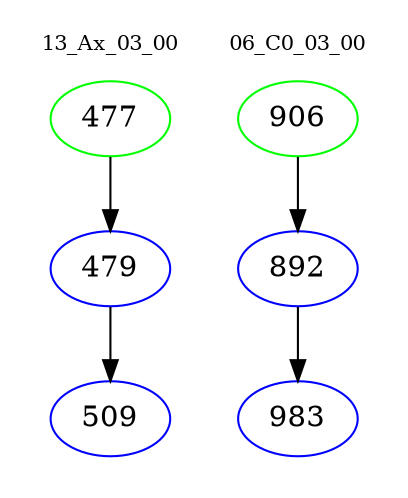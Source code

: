 digraph{
subgraph cluster_0 {
color = white
label = "13_Ax_03_00";
fontsize=10;
T0_477 [label="477", color="green"]
T0_477 -> T0_479 [color="black"]
T0_479 [label="479", color="blue"]
T0_479 -> T0_509 [color="black"]
T0_509 [label="509", color="blue"]
}
subgraph cluster_1 {
color = white
label = "06_C0_03_00";
fontsize=10;
T1_906 [label="906", color="green"]
T1_906 -> T1_892 [color="black"]
T1_892 [label="892", color="blue"]
T1_892 -> T1_983 [color="black"]
T1_983 [label="983", color="blue"]
}
}
